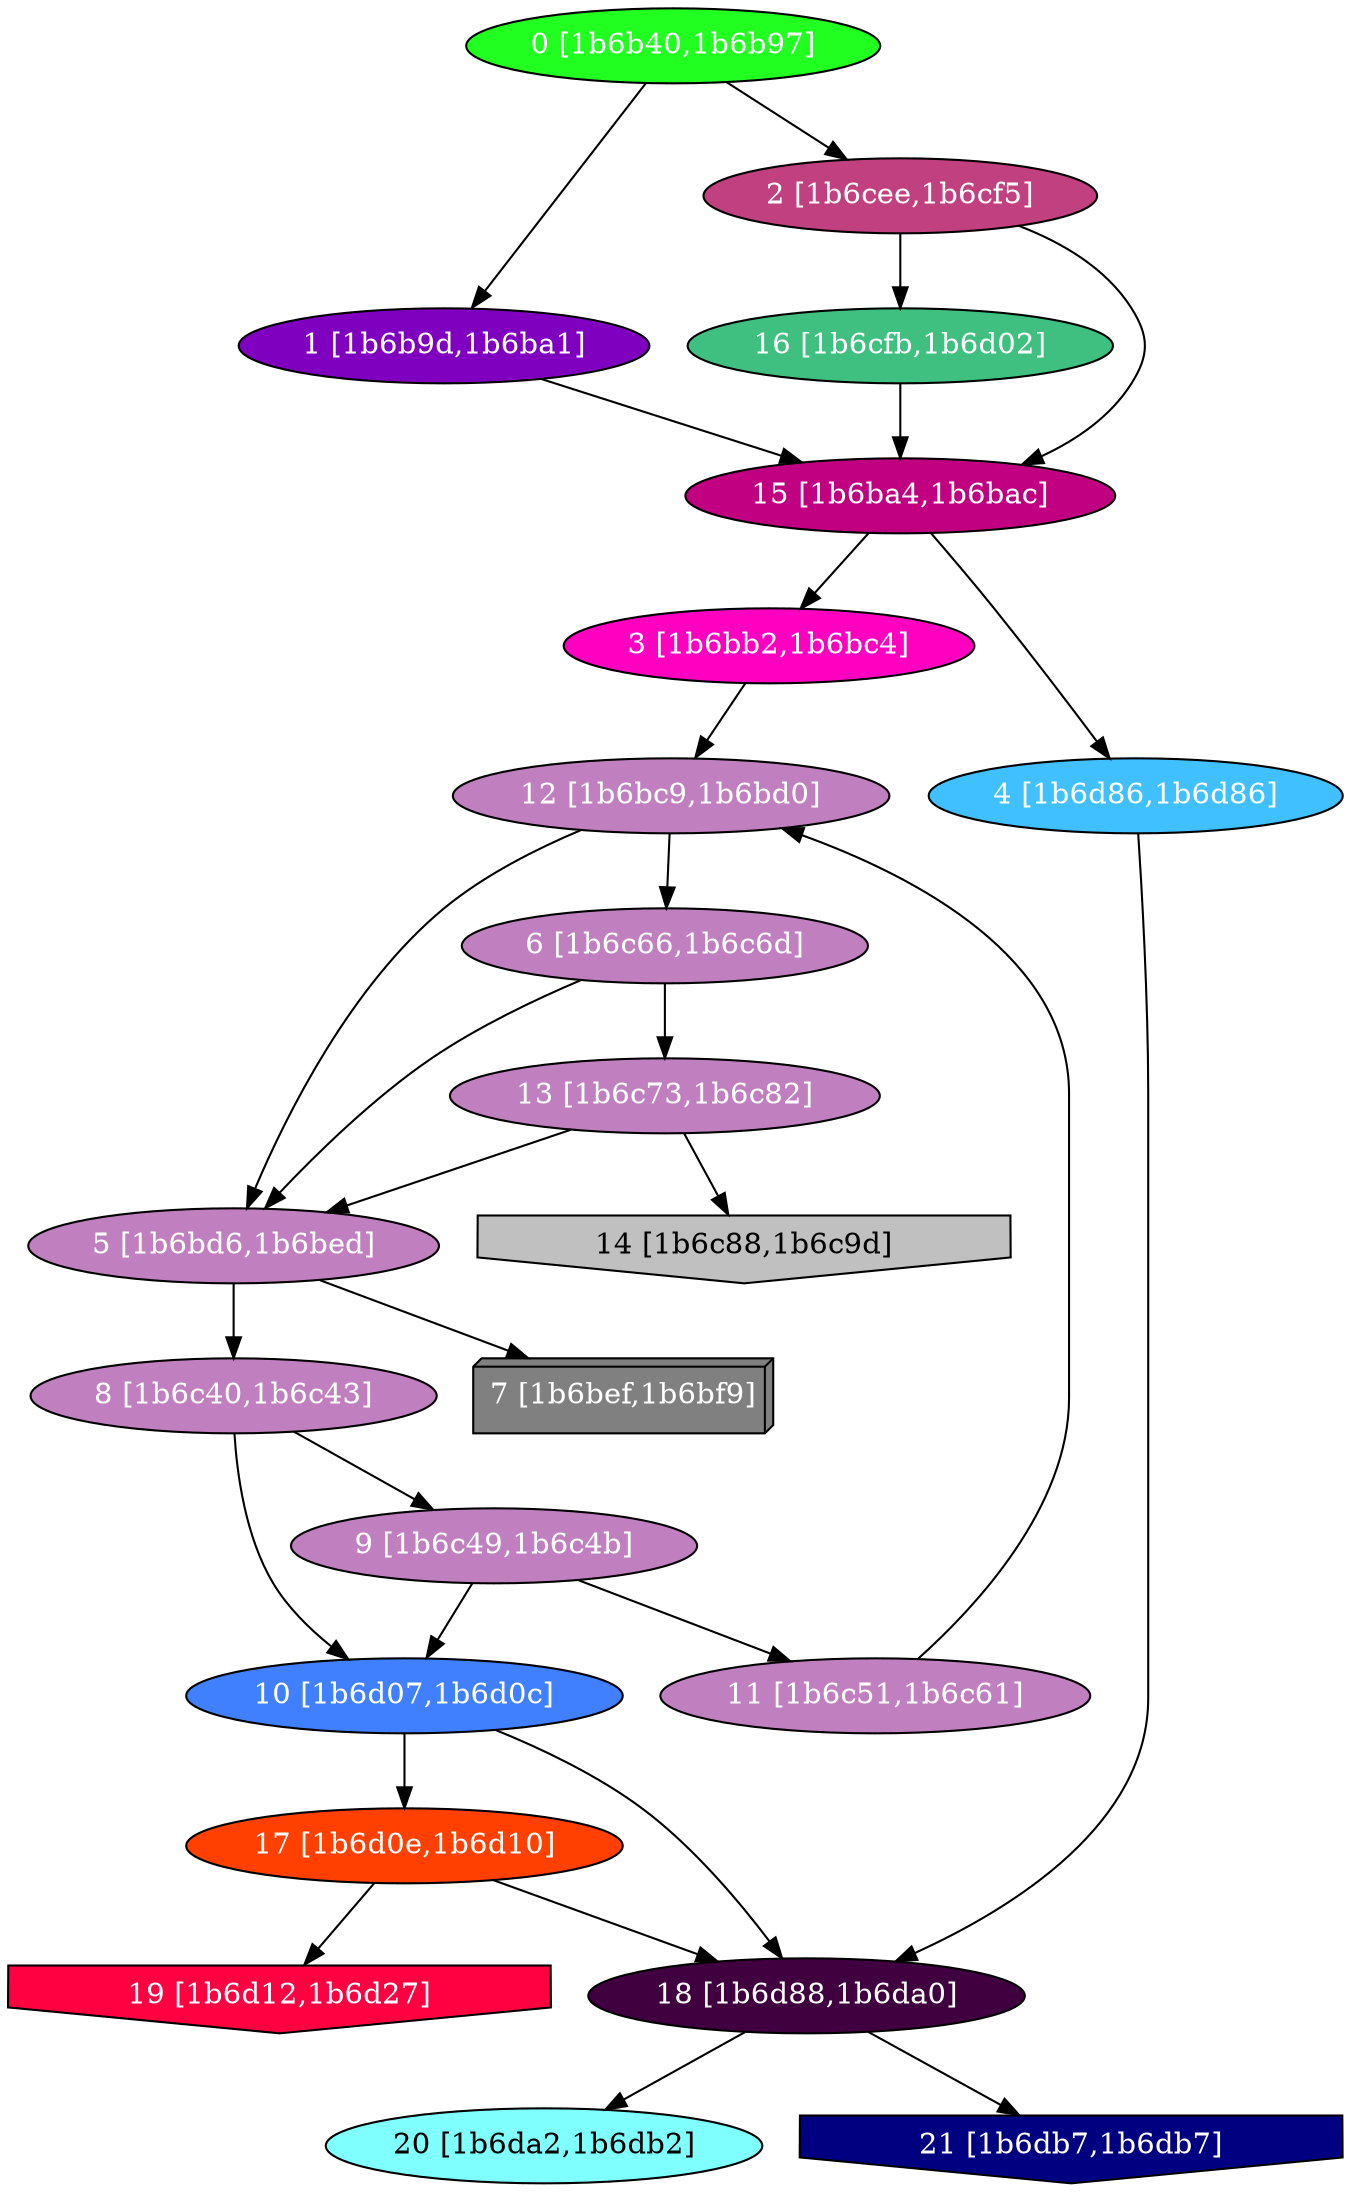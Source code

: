 diGraph libnss3{
	libnss3_0  [style=filled fillcolor="#20FF20" fontcolor="#ffffff" shape=oval label="0 [1b6b40,1b6b97]"]
	libnss3_1  [style=filled fillcolor="#8000C0" fontcolor="#ffffff" shape=oval label="1 [1b6b9d,1b6ba1]"]
	libnss3_2  [style=filled fillcolor="#C04080" fontcolor="#ffffff" shape=oval label="2 [1b6cee,1b6cf5]"]
	libnss3_3  [style=filled fillcolor="#FF00C0" fontcolor="#ffffff" shape=oval label="3 [1b6bb2,1b6bc4]"]
	libnss3_4  [style=filled fillcolor="#40C0FF" fontcolor="#ffffff" shape=oval label="4 [1b6d86,1b6d86]"]
	libnss3_5  [style=filled fillcolor="#C080C0" fontcolor="#ffffff" shape=oval label="5 [1b6bd6,1b6bed]"]
	libnss3_6  [style=filled fillcolor="#C080C0" fontcolor="#ffffff" shape=oval label="6 [1b6c66,1b6c6d]"]
	libnss3_7  [style=filled fillcolor="#808080" fontcolor="#ffffff" shape=box3d label="7 [1b6bef,1b6bf9]"]
	libnss3_8  [style=filled fillcolor="#C080C0" fontcolor="#ffffff" shape=oval label="8 [1b6c40,1b6c43]"]
	libnss3_9  [style=filled fillcolor="#C080C0" fontcolor="#ffffff" shape=oval label="9 [1b6c49,1b6c4b]"]
	libnss3_a  [style=filled fillcolor="#4080FF" fontcolor="#ffffff" shape=oval label="10 [1b6d07,1b6d0c]"]
	libnss3_b  [style=filled fillcolor="#C080C0" fontcolor="#ffffff" shape=oval label="11 [1b6c51,1b6c61]"]
	libnss3_c  [style=filled fillcolor="#C080C0" fontcolor="#ffffff" shape=oval label="12 [1b6bc9,1b6bd0]"]
	libnss3_d  [style=filled fillcolor="#C080C0" fontcolor="#ffffff" shape=oval label="13 [1b6c73,1b6c82]"]
	libnss3_e  [style=filled fillcolor="#C0C0C0" fontcolor="#000000" shape=invhouse label="14 [1b6c88,1b6c9d]"]
	libnss3_f  [style=filled fillcolor="#C00080" fontcolor="#ffffff" shape=oval label="15 [1b6ba4,1b6bac]"]
	libnss3_10  [style=filled fillcolor="#40C080" fontcolor="#ffffff" shape=oval label="16 [1b6cfb,1b6d02]"]
	libnss3_11  [style=filled fillcolor="#FF4000" fontcolor="#ffffff" shape=oval label="17 [1b6d0e,1b6d10]"]
	libnss3_12  [style=filled fillcolor="#400040" fontcolor="#ffffff" shape=oval label="18 [1b6d88,1b6da0]"]
	libnss3_13  [style=filled fillcolor="#FF0040" fontcolor="#ffffff" shape=invhouse label="19 [1b6d12,1b6d27]"]
	libnss3_14  [style=filled fillcolor="#80FFFF" fontcolor="#000000" shape=oval label="20 [1b6da2,1b6db2]"]
	libnss3_15  [style=filled fillcolor="#000080" fontcolor="#ffffff" shape=invhouse label="21 [1b6db7,1b6db7]"]

	libnss3_0 -> libnss3_1
	libnss3_0 -> libnss3_2
	libnss3_1 -> libnss3_f
	libnss3_2 -> libnss3_f
	libnss3_2 -> libnss3_10
	libnss3_3 -> libnss3_c
	libnss3_4 -> libnss3_12
	libnss3_5 -> libnss3_7
	libnss3_5 -> libnss3_8
	libnss3_6 -> libnss3_5
	libnss3_6 -> libnss3_d
	libnss3_8 -> libnss3_9
	libnss3_8 -> libnss3_a
	libnss3_9 -> libnss3_a
	libnss3_9 -> libnss3_b
	libnss3_a -> libnss3_11
	libnss3_a -> libnss3_12
	libnss3_b -> libnss3_c
	libnss3_c -> libnss3_5
	libnss3_c -> libnss3_6
	libnss3_d -> libnss3_5
	libnss3_d -> libnss3_e
	libnss3_f -> libnss3_3
	libnss3_f -> libnss3_4
	libnss3_10 -> libnss3_f
	libnss3_11 -> libnss3_12
	libnss3_11 -> libnss3_13
	libnss3_12 -> libnss3_14
	libnss3_12 -> libnss3_15
}